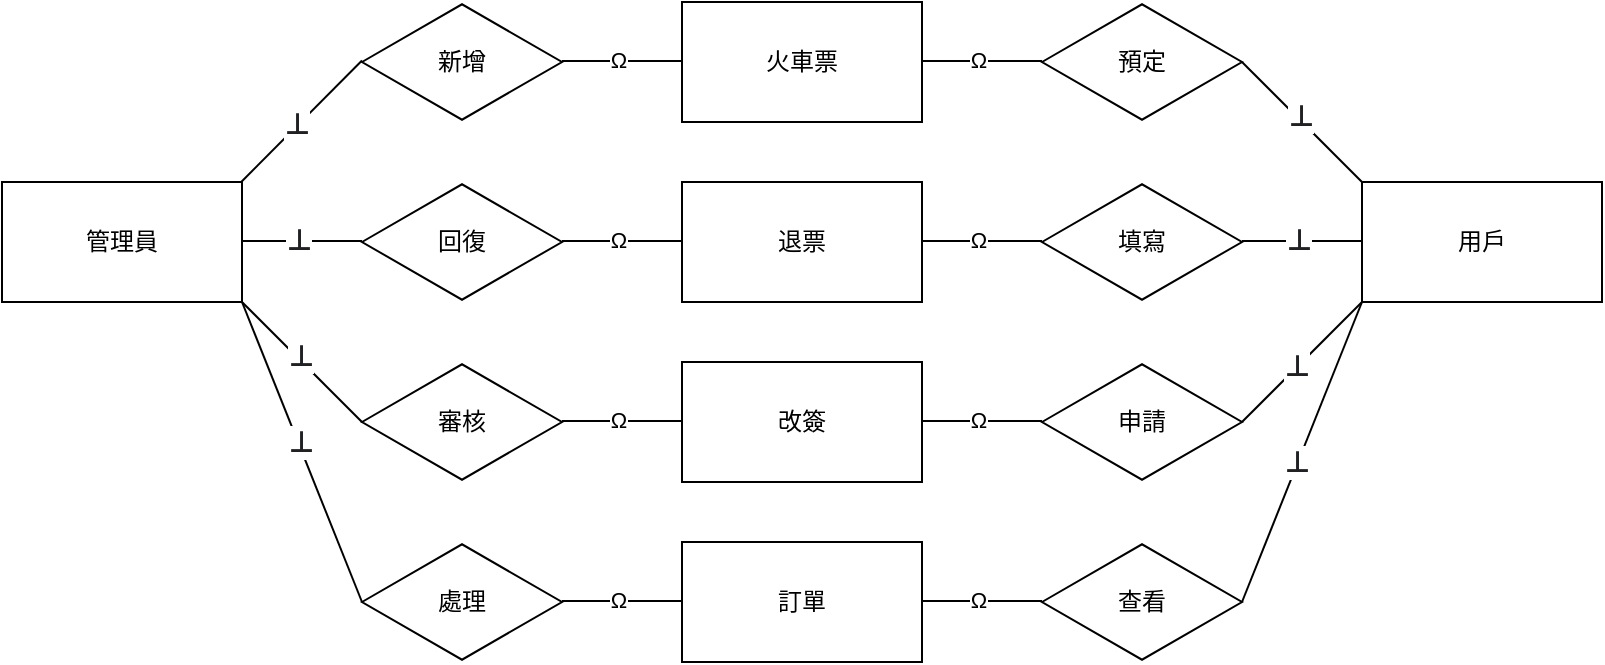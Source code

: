 <mxfile version="22.1.16" type="github">
  <diagram name="第 1 页" id="JKsNDwGTZJd4t1BGAMxP">
    <mxGraphModel dx="1050" dy="522" grid="1" gridSize="10" guides="1" tooltips="1" connect="1" arrows="1" fold="1" page="1" pageScale="1" pageWidth="827" pageHeight="1169" math="0" shadow="0">
      <root>
        <mxCell id="0" />
        <mxCell id="1" parent="0" />
        <mxCell id="5LxI79Wvn2kBGhYc7Gg3-1" value="&lt;font style=&quot;vertical-align: inherit;&quot;&gt;&lt;font style=&quot;vertical-align: inherit;&quot;&gt;管理員&lt;/font&gt;&lt;/font&gt;" style="rounded=0;whiteSpace=wrap;html=1;" parent="1" vertex="1">
          <mxGeometry x="20" y="170" width="120" height="60" as="geometry" />
        </mxCell>
        <mxCell id="5LxI79Wvn2kBGhYc7Gg3-2" value="&lt;font style=&quot;vertical-align: inherit;&quot;&gt;&lt;font style=&quot;vertical-align: inherit;&quot;&gt;&lt;font style=&quot;vertical-align: inherit;&quot;&gt;&lt;font style=&quot;vertical-align: inherit;&quot;&gt;火車票&lt;/font&gt;&lt;/font&gt;&lt;/font&gt;&lt;/font&gt;" style="rounded=0;whiteSpace=wrap;html=1;" parent="1" vertex="1">
          <mxGeometry x="360" y="80" width="120" height="60" as="geometry" />
        </mxCell>
        <mxCell id="5LxI79Wvn2kBGhYc7Gg3-3" value="&lt;font style=&quot;vertical-align: inherit;&quot;&gt;&lt;font style=&quot;vertical-align: inherit;&quot;&gt;退票&lt;/font&gt;&lt;/font&gt;" style="rounded=0;whiteSpace=wrap;html=1;" parent="1" vertex="1">
          <mxGeometry x="360" y="170" width="120" height="60" as="geometry" />
        </mxCell>
        <mxCell id="5LxI79Wvn2kBGhYc7Gg3-4" value="&lt;font style=&quot;vertical-align: inherit;&quot;&gt;&lt;font style=&quot;vertical-align: inherit;&quot;&gt;&lt;font style=&quot;vertical-align: inherit;&quot;&gt;&lt;font style=&quot;vertical-align: inherit;&quot;&gt;訂單&lt;/font&gt;&lt;/font&gt;&lt;/font&gt;&lt;/font&gt;" style="rounded=0;whiteSpace=wrap;html=1;" parent="1" vertex="1">
          <mxGeometry x="360" y="350" width="120" height="60" as="geometry" />
        </mxCell>
        <mxCell id="5LxI79Wvn2kBGhYc7Gg3-5" value="&lt;font style=&quot;vertical-align: inherit;&quot;&gt;&lt;font style=&quot;vertical-align: inherit;&quot;&gt;用戶&lt;/font&gt;&lt;/font&gt;" style="rounded=0;whiteSpace=wrap;html=1;" parent="1" vertex="1">
          <mxGeometry x="700" y="170" width="120" height="60" as="geometry" />
        </mxCell>
        <mxCell id="5LxI79Wvn2kBGhYc7Gg3-6" value="&lt;font style=&quot;vertical-align: inherit;&quot;&gt;&lt;font style=&quot;vertical-align: inherit;&quot;&gt;改簽&lt;/font&gt;&lt;/font&gt;" style="rounded=0;whiteSpace=wrap;html=1;" parent="1" vertex="1">
          <mxGeometry x="360" y="260" width="120" height="60" as="geometry" />
        </mxCell>
        <mxCell id="5LxI79Wvn2kBGhYc7Gg3-7" value="&lt;font style=&quot;vertical-align: inherit;&quot;&gt;&lt;font style=&quot;vertical-align: inherit;&quot;&gt;新增&lt;/font&gt;&lt;/font&gt;" style="html=1;whiteSpace=wrap;aspect=fixed;shape=isoRectangle;" parent="1" vertex="1">
          <mxGeometry x="200" y="80" width="100" height="60" as="geometry" />
        </mxCell>
        <mxCell id="5LxI79Wvn2kBGhYc7Gg3-8" value="&lt;font style=&quot;vertical-align: inherit;&quot;&gt;&lt;font style=&quot;vertical-align: inherit;&quot;&gt;審核&lt;/font&gt;&lt;/font&gt;" style="html=1;whiteSpace=wrap;aspect=fixed;shape=isoRectangle;" parent="1" vertex="1">
          <mxGeometry x="200" y="260" width="100" height="60" as="geometry" />
        </mxCell>
        <mxCell id="5LxI79Wvn2kBGhYc7Gg3-9" value="&lt;font style=&quot;vertical-align: inherit;&quot;&gt;&lt;font style=&quot;vertical-align: inherit;&quot;&gt;填寫&lt;/font&gt;&lt;/font&gt;" style="html=1;whiteSpace=wrap;aspect=fixed;shape=isoRectangle;" parent="1" vertex="1">
          <mxGeometry x="540" y="170" width="100" height="60" as="geometry" />
        </mxCell>
        <mxCell id="5LxI79Wvn2kBGhYc7Gg3-10" value="&lt;font style=&quot;vertical-align: inherit;&quot;&gt;&lt;font style=&quot;vertical-align: inherit;&quot;&gt;回復&lt;/font&gt;&lt;/font&gt;" style="html=1;whiteSpace=wrap;aspect=fixed;shape=isoRectangle;" parent="1" vertex="1">
          <mxGeometry x="200" y="170" width="100" height="60" as="geometry" />
        </mxCell>
        <mxCell id="5LxI79Wvn2kBGhYc7Gg3-11" value="&lt;font style=&quot;vertical-align: inherit;&quot;&gt;&lt;font style=&quot;vertical-align: inherit;&quot;&gt;預定&lt;/font&gt;&lt;/font&gt;" style="html=1;whiteSpace=wrap;aspect=fixed;shape=isoRectangle;" parent="1" vertex="1">
          <mxGeometry x="540" y="80" width="100" height="60" as="geometry" />
        </mxCell>
        <mxCell id="5LxI79Wvn2kBGhYc7Gg3-12" value="&lt;font style=&quot;vertical-align: inherit;&quot;&gt;&lt;font style=&quot;vertical-align: inherit;&quot;&gt;申請&lt;/font&gt;&lt;/font&gt;" style="html=1;whiteSpace=wrap;aspect=fixed;shape=isoRectangle;" parent="1" vertex="1">
          <mxGeometry x="540" y="260" width="100" height="60" as="geometry" />
        </mxCell>
        <mxCell id="5LxI79Wvn2kBGhYc7Gg3-13" value="&lt;font style=&quot;vertical-align: inherit;&quot;&gt;&lt;font style=&quot;vertical-align: inherit;&quot;&gt;處理&lt;/font&gt;&lt;/font&gt;" style="html=1;whiteSpace=wrap;aspect=fixed;shape=isoRectangle;" parent="1" vertex="1">
          <mxGeometry x="200" y="350" width="100" height="60" as="geometry" />
        </mxCell>
        <mxCell id="5LxI79Wvn2kBGhYc7Gg3-14" value="&lt;font style=&quot;vertical-align: inherit;&quot;&gt;&lt;font style=&quot;vertical-align: inherit;&quot;&gt;查看&lt;/font&gt;&lt;/font&gt;" style="html=1;whiteSpace=wrap;aspect=fixed;shape=isoRectangle;" parent="1" vertex="1">
          <mxGeometry x="540" y="350" width="100" height="60" as="geometry" />
        </mxCell>
        <mxCell id="DllfcI0_vN3vCrYeNRHP-1" value="" style="endArrow=none;html=1;rounded=0;entryX=0.004;entryY=0.487;entryDx=0;entryDy=0;entryPerimeter=0;" edge="1" parent="1">
          <mxGeometry width="50" height="50" relative="1" as="geometry">
            <mxPoint x="139.6" y="170" as="sourcePoint" />
            <mxPoint x="200.0" y="109.22" as="targetPoint" />
          </mxGeometry>
        </mxCell>
        <mxCell id="DllfcI0_vN3vCrYeNRHP-24" value="&lt;b style=&quot;color: rgb(32, 33, 36); font-family: &amp;quot;Google Sans&amp;quot;, arial, sans-serif; font-size: 14px; text-align: left;&quot;&gt;⊥&lt;/b&gt;" style="edgeLabel;html=1;align=center;verticalAlign=middle;resizable=0;points=[];" vertex="1" connectable="0" parent="DllfcI0_vN3vCrYeNRHP-1">
          <mxGeometry x="-0.072" y="1" relative="1" as="geometry">
            <mxPoint as="offset" />
          </mxGeometry>
        </mxCell>
        <mxCell id="DllfcI0_vN3vCrYeNRHP-3" value="" style="endArrow=none;html=1;rounded=0;" edge="1" parent="1">
          <mxGeometry width="50" height="50" relative="1" as="geometry">
            <mxPoint x="300" y="109.5" as="sourcePoint" />
            <mxPoint x="360" y="109.5" as="targetPoint" />
          </mxGeometry>
        </mxCell>
        <mxCell id="DllfcI0_vN3vCrYeNRHP-4" value="Ω" style="edgeLabel;html=1;align=center;verticalAlign=middle;resizable=0;points=[];" vertex="1" connectable="0" parent="DllfcI0_vN3vCrYeNRHP-3">
          <mxGeometry x="-0.073" y="1" relative="1" as="geometry">
            <mxPoint as="offset" />
          </mxGeometry>
        </mxCell>
        <mxCell id="DllfcI0_vN3vCrYeNRHP-5" value="" style="endArrow=none;html=1;rounded=0;" edge="1" parent="1">
          <mxGeometry width="50" height="50" relative="1" as="geometry">
            <mxPoint x="300" y="199.5" as="sourcePoint" />
            <mxPoint x="360" y="199.5" as="targetPoint" />
          </mxGeometry>
        </mxCell>
        <mxCell id="DllfcI0_vN3vCrYeNRHP-6" value="Ω" style="edgeLabel;html=1;align=center;verticalAlign=middle;resizable=0;points=[];" vertex="1" connectable="0" parent="DllfcI0_vN3vCrYeNRHP-5">
          <mxGeometry x="-0.073" y="1" relative="1" as="geometry">
            <mxPoint as="offset" />
          </mxGeometry>
        </mxCell>
        <mxCell id="DllfcI0_vN3vCrYeNRHP-7" value="" style="endArrow=none;html=1;rounded=0;" edge="1" parent="1">
          <mxGeometry width="50" height="50" relative="1" as="geometry">
            <mxPoint x="300" y="379.5" as="sourcePoint" />
            <mxPoint x="360" y="379.5" as="targetPoint" />
          </mxGeometry>
        </mxCell>
        <mxCell id="DllfcI0_vN3vCrYeNRHP-8" value="Ω" style="edgeLabel;html=1;align=center;verticalAlign=middle;resizable=0;points=[];" vertex="1" connectable="0" parent="DllfcI0_vN3vCrYeNRHP-7">
          <mxGeometry x="-0.073" y="1" relative="1" as="geometry">
            <mxPoint as="offset" />
          </mxGeometry>
        </mxCell>
        <mxCell id="DllfcI0_vN3vCrYeNRHP-9" value="" style="endArrow=none;html=1;rounded=0;" edge="1" parent="1">
          <mxGeometry width="50" height="50" relative="1" as="geometry">
            <mxPoint x="300" y="289.5" as="sourcePoint" />
            <mxPoint x="360" y="289.5" as="targetPoint" />
          </mxGeometry>
        </mxCell>
        <mxCell id="DllfcI0_vN3vCrYeNRHP-10" value="Ω" style="edgeLabel;html=1;align=center;verticalAlign=middle;resizable=0;points=[];" vertex="1" connectable="0" parent="DllfcI0_vN3vCrYeNRHP-9">
          <mxGeometry x="-0.073" y="1" relative="1" as="geometry">
            <mxPoint as="offset" />
          </mxGeometry>
        </mxCell>
        <mxCell id="DllfcI0_vN3vCrYeNRHP-15" value="" style="endArrow=none;html=1;rounded=0;" edge="1" parent="1">
          <mxGeometry width="50" height="50" relative="1" as="geometry">
            <mxPoint x="480" y="109.5" as="sourcePoint" />
            <mxPoint x="540" y="109.5" as="targetPoint" />
          </mxGeometry>
        </mxCell>
        <mxCell id="DllfcI0_vN3vCrYeNRHP-16" value="Ω" style="edgeLabel;html=1;align=center;verticalAlign=middle;resizable=0;points=[];" vertex="1" connectable="0" parent="DllfcI0_vN3vCrYeNRHP-15">
          <mxGeometry x="-0.073" y="1" relative="1" as="geometry">
            <mxPoint as="offset" />
          </mxGeometry>
        </mxCell>
        <mxCell id="DllfcI0_vN3vCrYeNRHP-17" value="" style="endArrow=none;html=1;rounded=0;" edge="1" parent="1">
          <mxGeometry width="50" height="50" relative="1" as="geometry">
            <mxPoint x="480" y="199.5" as="sourcePoint" />
            <mxPoint x="540" y="199.5" as="targetPoint" />
          </mxGeometry>
        </mxCell>
        <mxCell id="DllfcI0_vN3vCrYeNRHP-18" value="Ω" style="edgeLabel;html=1;align=center;verticalAlign=middle;resizable=0;points=[];" vertex="1" connectable="0" parent="DllfcI0_vN3vCrYeNRHP-17">
          <mxGeometry x="-0.073" y="1" relative="1" as="geometry">
            <mxPoint as="offset" />
          </mxGeometry>
        </mxCell>
        <mxCell id="DllfcI0_vN3vCrYeNRHP-19" value="" style="endArrow=none;html=1;rounded=0;" edge="1" parent="1">
          <mxGeometry width="50" height="50" relative="1" as="geometry">
            <mxPoint x="480" y="379.5" as="sourcePoint" />
            <mxPoint x="540" y="379.5" as="targetPoint" />
          </mxGeometry>
        </mxCell>
        <mxCell id="DllfcI0_vN3vCrYeNRHP-20" value="Ω" style="edgeLabel;html=1;align=center;verticalAlign=middle;resizable=0;points=[];" vertex="1" connectable="0" parent="DllfcI0_vN3vCrYeNRHP-19">
          <mxGeometry x="-0.073" y="1" relative="1" as="geometry">
            <mxPoint as="offset" />
          </mxGeometry>
        </mxCell>
        <mxCell id="DllfcI0_vN3vCrYeNRHP-21" value="" style="endArrow=none;html=1;rounded=0;" edge="1" parent="1">
          <mxGeometry width="50" height="50" relative="1" as="geometry">
            <mxPoint x="480" y="289.5" as="sourcePoint" />
            <mxPoint x="540" y="289.5" as="targetPoint" />
          </mxGeometry>
        </mxCell>
        <mxCell id="DllfcI0_vN3vCrYeNRHP-22" value="Ω" style="edgeLabel;html=1;align=center;verticalAlign=middle;resizable=0;points=[];" vertex="1" connectable="0" parent="DllfcI0_vN3vCrYeNRHP-21">
          <mxGeometry x="-0.073" y="1" relative="1" as="geometry">
            <mxPoint as="offset" />
          </mxGeometry>
        </mxCell>
        <mxCell id="DllfcI0_vN3vCrYeNRHP-25" value="" style="endArrow=none;html=1;rounded=0;" edge="1" parent="1">
          <mxGeometry width="50" height="50" relative="1" as="geometry">
            <mxPoint x="140" y="230" as="sourcePoint" />
            <mxPoint x="200" y="380" as="targetPoint" />
          </mxGeometry>
        </mxCell>
        <mxCell id="DllfcI0_vN3vCrYeNRHP-26" value="&lt;b style=&quot;color: rgb(32, 33, 36); font-family: &amp;quot;Google Sans&amp;quot;, arial, sans-serif; font-size: 14px; text-align: left;&quot;&gt;⊥&lt;/b&gt;" style="edgeLabel;html=1;align=center;verticalAlign=middle;resizable=0;points=[];" vertex="1" connectable="0" parent="DllfcI0_vN3vCrYeNRHP-25">
          <mxGeometry x="-0.072" y="1" relative="1" as="geometry">
            <mxPoint as="offset" />
          </mxGeometry>
        </mxCell>
        <mxCell id="DllfcI0_vN3vCrYeNRHP-27" value="" style="endArrow=none;html=1;rounded=0;" edge="1" parent="1">
          <mxGeometry width="50" height="50" relative="1" as="geometry">
            <mxPoint x="140" y="230" as="sourcePoint" />
            <mxPoint x="200" y="290" as="targetPoint" />
          </mxGeometry>
        </mxCell>
        <mxCell id="DllfcI0_vN3vCrYeNRHP-28" value="&lt;b style=&quot;color: rgb(32, 33, 36); font-family: &amp;quot;Google Sans&amp;quot;, arial, sans-serif; font-size: 14px; text-align: left;&quot;&gt;⊥&lt;/b&gt;" style="edgeLabel;html=1;align=center;verticalAlign=middle;resizable=0;points=[];" vertex="1" connectable="0" parent="DllfcI0_vN3vCrYeNRHP-27">
          <mxGeometry x="-0.072" y="1" relative="1" as="geometry">
            <mxPoint as="offset" />
          </mxGeometry>
        </mxCell>
        <mxCell id="DllfcI0_vN3vCrYeNRHP-29" value="" style="endArrow=none;html=1;rounded=0;" edge="1" parent="1">
          <mxGeometry width="50" height="50" relative="1" as="geometry">
            <mxPoint x="140" y="199.5" as="sourcePoint" />
            <mxPoint x="200" y="199.5" as="targetPoint" />
          </mxGeometry>
        </mxCell>
        <mxCell id="DllfcI0_vN3vCrYeNRHP-30" value="&lt;b style=&quot;color: rgb(32, 33, 36); font-family: &amp;quot;Google Sans&amp;quot;, arial, sans-serif; font-size: 14px; text-align: left;&quot;&gt;⊥&lt;/b&gt;" style="edgeLabel;html=1;align=center;verticalAlign=middle;resizable=0;points=[];" vertex="1" connectable="0" parent="DllfcI0_vN3vCrYeNRHP-29">
          <mxGeometry x="-0.072" y="1" relative="1" as="geometry">
            <mxPoint as="offset" />
          </mxGeometry>
        </mxCell>
        <mxCell id="DllfcI0_vN3vCrYeNRHP-31" value="" style="endArrow=none;html=1;rounded=0;" edge="1" parent="1">
          <mxGeometry width="50" height="50" relative="1" as="geometry">
            <mxPoint x="640" y="110" as="sourcePoint" />
            <mxPoint x="700" y="170" as="targetPoint" />
          </mxGeometry>
        </mxCell>
        <mxCell id="DllfcI0_vN3vCrYeNRHP-32" value="&lt;b style=&quot;color: rgb(32, 33, 36); font-family: &amp;quot;Google Sans&amp;quot;, arial, sans-serif; font-size: 14px; text-align: left;&quot;&gt;⊥&lt;/b&gt;" style="edgeLabel;html=1;align=center;verticalAlign=middle;resizable=0;points=[];" vertex="1" connectable="0" parent="DllfcI0_vN3vCrYeNRHP-31">
          <mxGeometry x="-0.072" y="1" relative="1" as="geometry">
            <mxPoint as="offset" />
          </mxGeometry>
        </mxCell>
        <mxCell id="DllfcI0_vN3vCrYeNRHP-33" value="" style="endArrow=none;html=1;rounded=0;" edge="1" parent="1">
          <mxGeometry width="50" height="50" relative="1" as="geometry">
            <mxPoint x="640" y="380" as="sourcePoint" />
            <mxPoint x="700" y="230" as="targetPoint" />
          </mxGeometry>
        </mxCell>
        <mxCell id="DllfcI0_vN3vCrYeNRHP-34" value="&lt;b style=&quot;color: rgb(32, 33, 36); font-family: &amp;quot;Google Sans&amp;quot;, arial, sans-serif; font-size: 14px; text-align: left;&quot;&gt;⊥&lt;/b&gt;" style="edgeLabel;html=1;align=center;verticalAlign=middle;resizable=0;points=[];" vertex="1" connectable="0" parent="DllfcI0_vN3vCrYeNRHP-33">
          <mxGeometry x="-0.072" y="1" relative="1" as="geometry">
            <mxPoint as="offset" />
          </mxGeometry>
        </mxCell>
        <mxCell id="DllfcI0_vN3vCrYeNRHP-35" value="" style="endArrow=none;html=1;rounded=0;" edge="1" parent="1">
          <mxGeometry width="50" height="50" relative="1" as="geometry">
            <mxPoint x="640" y="290" as="sourcePoint" />
            <mxPoint x="700" y="230" as="targetPoint" />
          </mxGeometry>
        </mxCell>
        <mxCell id="DllfcI0_vN3vCrYeNRHP-36" value="&lt;b style=&quot;color: rgb(32, 33, 36); font-family: &amp;quot;Google Sans&amp;quot;, arial, sans-serif; font-size: 14px; text-align: left;&quot;&gt;⊥&lt;/b&gt;" style="edgeLabel;html=1;align=center;verticalAlign=middle;resizable=0;points=[];" vertex="1" connectable="0" parent="DllfcI0_vN3vCrYeNRHP-35">
          <mxGeometry x="-0.072" y="1" relative="1" as="geometry">
            <mxPoint as="offset" />
          </mxGeometry>
        </mxCell>
        <mxCell id="DllfcI0_vN3vCrYeNRHP-37" value="" style="endArrow=none;html=1;rounded=0;" edge="1" parent="1">
          <mxGeometry width="50" height="50" relative="1" as="geometry">
            <mxPoint x="640" y="199.5" as="sourcePoint" />
            <mxPoint x="700" y="199.5" as="targetPoint" />
          </mxGeometry>
        </mxCell>
        <mxCell id="DllfcI0_vN3vCrYeNRHP-38" value="&lt;b style=&quot;color: rgb(32, 33, 36); font-family: &amp;quot;Google Sans&amp;quot;, arial, sans-serif; font-size: 14px; text-align: left;&quot;&gt;⊥&lt;/b&gt;" style="edgeLabel;html=1;align=center;verticalAlign=middle;resizable=0;points=[];" vertex="1" connectable="0" parent="DllfcI0_vN3vCrYeNRHP-37">
          <mxGeometry x="-0.072" y="1" relative="1" as="geometry">
            <mxPoint as="offset" />
          </mxGeometry>
        </mxCell>
      </root>
    </mxGraphModel>
  </diagram>
</mxfile>
